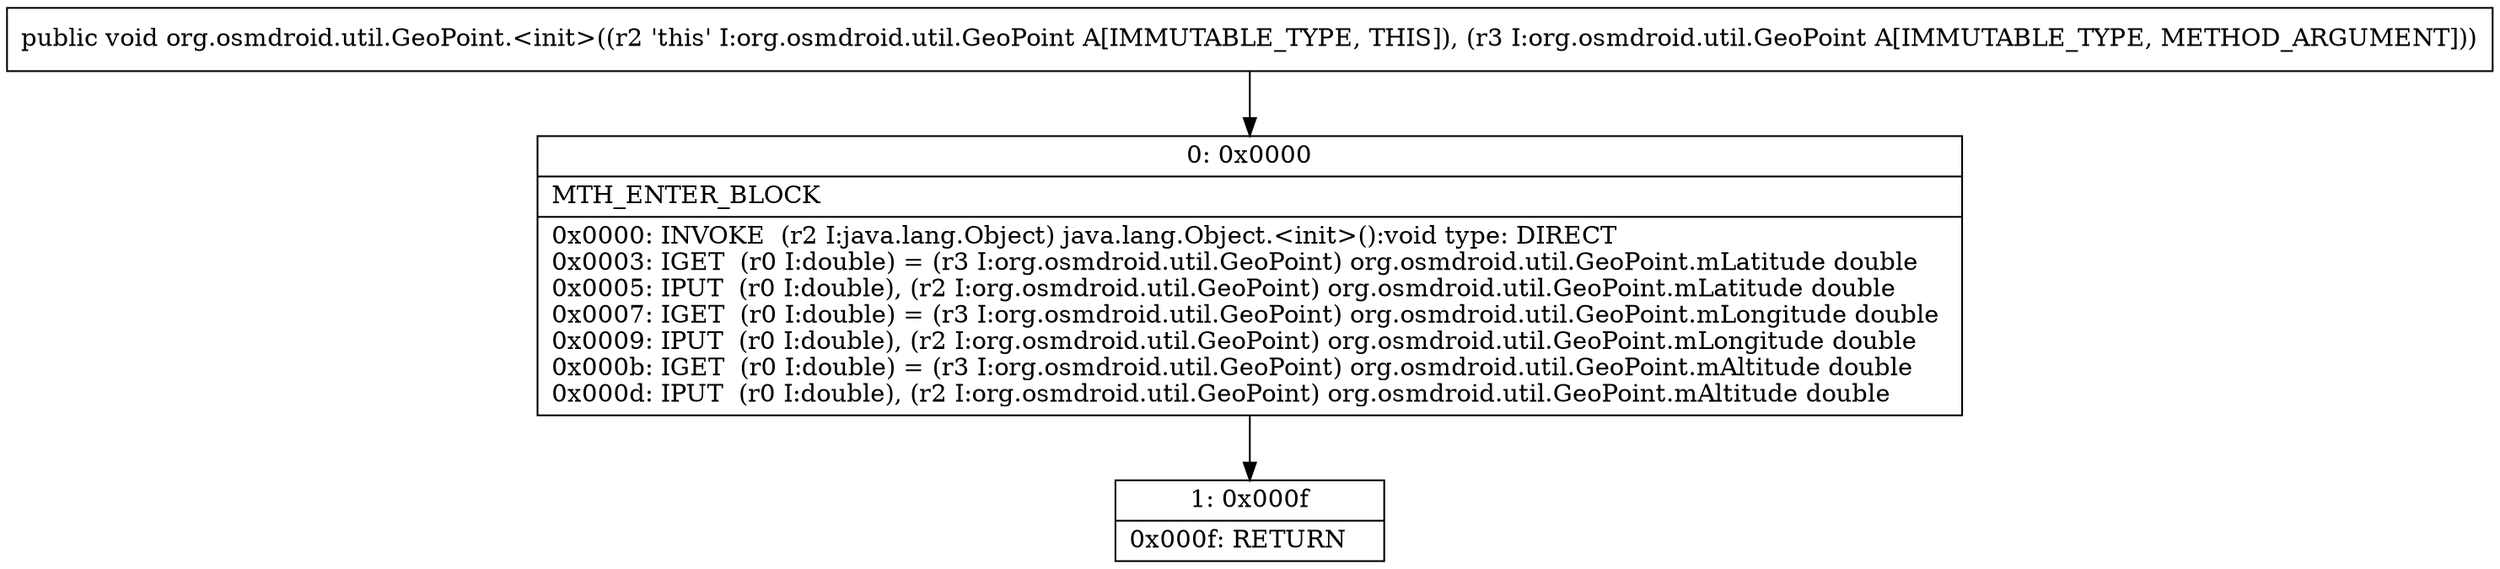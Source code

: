 digraph "CFG fororg.osmdroid.util.GeoPoint.\<init\>(Lorg\/osmdroid\/util\/GeoPoint;)V" {
Node_0 [shape=record,label="{0\:\ 0x0000|MTH_ENTER_BLOCK\l|0x0000: INVOKE  (r2 I:java.lang.Object) java.lang.Object.\<init\>():void type: DIRECT \l0x0003: IGET  (r0 I:double) = (r3 I:org.osmdroid.util.GeoPoint) org.osmdroid.util.GeoPoint.mLatitude double \l0x0005: IPUT  (r0 I:double), (r2 I:org.osmdroid.util.GeoPoint) org.osmdroid.util.GeoPoint.mLatitude double \l0x0007: IGET  (r0 I:double) = (r3 I:org.osmdroid.util.GeoPoint) org.osmdroid.util.GeoPoint.mLongitude double \l0x0009: IPUT  (r0 I:double), (r2 I:org.osmdroid.util.GeoPoint) org.osmdroid.util.GeoPoint.mLongitude double \l0x000b: IGET  (r0 I:double) = (r3 I:org.osmdroid.util.GeoPoint) org.osmdroid.util.GeoPoint.mAltitude double \l0x000d: IPUT  (r0 I:double), (r2 I:org.osmdroid.util.GeoPoint) org.osmdroid.util.GeoPoint.mAltitude double \l}"];
Node_1 [shape=record,label="{1\:\ 0x000f|0x000f: RETURN   \l}"];
MethodNode[shape=record,label="{public void org.osmdroid.util.GeoPoint.\<init\>((r2 'this' I:org.osmdroid.util.GeoPoint A[IMMUTABLE_TYPE, THIS]), (r3 I:org.osmdroid.util.GeoPoint A[IMMUTABLE_TYPE, METHOD_ARGUMENT])) }"];
MethodNode -> Node_0;
Node_0 -> Node_1;
}

